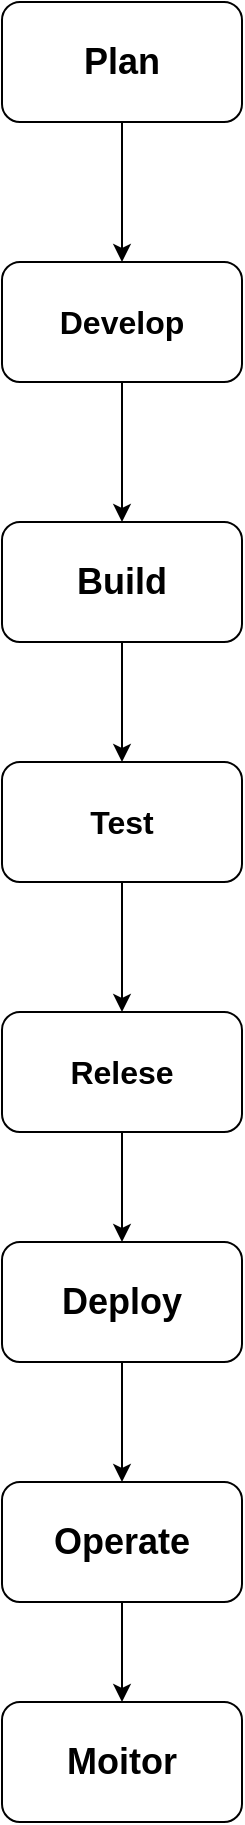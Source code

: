 <mxfile version="28.0.7">
  <diagram name="Page-1" id="A3NJGmJDaoIs_opcloOI">
    <mxGraphModel dx="1042" dy="527" grid="1" gridSize="10" guides="1" tooltips="1" connect="1" arrows="1" fold="1" page="1" pageScale="1" pageWidth="827" pageHeight="1169" math="0" shadow="0">
      <root>
        <mxCell id="0" />
        <mxCell id="1" parent="0" />
        <mxCell id="aNlcNVNQjMSgE416b1j--8" value="" style="edgeStyle=orthogonalEdgeStyle;rounded=0;orthogonalLoop=1;jettySize=auto;html=1;" edge="1" parent="1" source="aNlcNVNQjMSgE416b1j--1" target="aNlcNVNQjMSgE416b1j--2">
          <mxGeometry relative="1" as="geometry" />
        </mxCell>
        <mxCell id="aNlcNVNQjMSgE416b1j--1" value="&lt;b&gt;&lt;font style=&quot;font-size: 18px;&quot;&gt;Plan&lt;/font&gt;&lt;/b&gt;" style="rounded=1;whiteSpace=wrap;html=1;" vertex="1" parent="1">
          <mxGeometry x="300" y="20" width="120" height="60" as="geometry" />
        </mxCell>
        <mxCell id="aNlcNVNQjMSgE416b1j--9" value="" style="edgeStyle=orthogonalEdgeStyle;rounded=0;orthogonalLoop=1;jettySize=auto;html=1;" edge="1" parent="1" source="aNlcNVNQjMSgE416b1j--2" target="aNlcNVNQjMSgE416b1j--3">
          <mxGeometry relative="1" as="geometry" />
        </mxCell>
        <mxCell id="aNlcNVNQjMSgE416b1j--2" value="&lt;font size=&quot;3&quot;&gt;&lt;b&gt;Develop&lt;/b&gt;&lt;/font&gt;" style="rounded=1;whiteSpace=wrap;html=1;" vertex="1" parent="1">
          <mxGeometry x="300" y="150" width="120" height="60" as="geometry" />
        </mxCell>
        <mxCell id="aNlcNVNQjMSgE416b1j--10" value="" style="edgeStyle=orthogonalEdgeStyle;rounded=0;orthogonalLoop=1;jettySize=auto;html=1;" edge="1" parent="1" source="aNlcNVNQjMSgE416b1j--3" target="aNlcNVNQjMSgE416b1j--4">
          <mxGeometry relative="1" as="geometry" />
        </mxCell>
        <mxCell id="aNlcNVNQjMSgE416b1j--3" value="&lt;font style=&quot;font-size: 18px;&quot;&gt;&lt;b&gt;Build&lt;/b&gt;&lt;/font&gt;" style="rounded=1;whiteSpace=wrap;html=1;" vertex="1" parent="1">
          <mxGeometry x="300" y="280" width="120" height="60" as="geometry" />
        </mxCell>
        <mxCell id="aNlcNVNQjMSgE416b1j--6" value="" style="edgeStyle=orthogonalEdgeStyle;rounded=0;orthogonalLoop=1;jettySize=auto;html=1;" edge="1" parent="1" source="aNlcNVNQjMSgE416b1j--4" target="aNlcNVNQjMSgE416b1j--5">
          <mxGeometry relative="1" as="geometry" />
        </mxCell>
        <mxCell id="aNlcNVNQjMSgE416b1j--4" value="&lt;font size=&quot;3&quot;&gt;&lt;b&gt;Test&lt;/b&gt;&lt;/font&gt;" style="rounded=1;whiteSpace=wrap;html=1;" vertex="1" parent="1">
          <mxGeometry x="300" y="400" width="120" height="60" as="geometry" />
        </mxCell>
        <mxCell id="aNlcNVNQjMSgE416b1j--11" value="" style="edgeStyle=orthogonalEdgeStyle;rounded=0;orthogonalLoop=1;jettySize=auto;html=1;" edge="1" parent="1" source="aNlcNVNQjMSgE416b1j--5" target="aNlcNVNQjMSgE416b1j--7">
          <mxGeometry relative="1" as="geometry" />
        </mxCell>
        <mxCell id="aNlcNVNQjMSgE416b1j--5" value="&lt;font size=&quot;3&quot;&gt;&lt;b&gt;Relese&lt;/b&gt;&lt;/font&gt;" style="rounded=1;whiteSpace=wrap;html=1;" vertex="1" parent="1">
          <mxGeometry x="300" y="525" width="120" height="60" as="geometry" />
        </mxCell>
        <mxCell id="aNlcNVNQjMSgE416b1j--14" value="" style="edgeStyle=orthogonalEdgeStyle;rounded=0;orthogonalLoop=1;jettySize=auto;html=1;" edge="1" parent="1" source="aNlcNVNQjMSgE416b1j--7" target="aNlcNVNQjMSgE416b1j--13">
          <mxGeometry relative="1" as="geometry" />
        </mxCell>
        <mxCell id="aNlcNVNQjMSgE416b1j--7" value="&lt;b&gt;&lt;font style=&quot;font-size: 18px;&quot;&gt;Deploy&lt;/font&gt;&lt;/b&gt;" style="rounded=1;whiteSpace=wrap;html=1;" vertex="1" parent="1">
          <mxGeometry x="300" y="640" width="120" height="60" as="geometry" />
        </mxCell>
        <mxCell id="aNlcNVNQjMSgE416b1j--12" value="&lt;b&gt;&lt;font style=&quot;font-size: 18px;&quot;&gt;Moitor&lt;/font&gt;&lt;/b&gt;" style="rounded=1;whiteSpace=wrap;html=1;" vertex="1" parent="1">
          <mxGeometry x="300" y="870" width="120" height="60" as="geometry" />
        </mxCell>
        <mxCell id="aNlcNVNQjMSgE416b1j--15" value="" style="edgeStyle=orthogonalEdgeStyle;rounded=0;orthogonalLoop=1;jettySize=auto;html=1;" edge="1" parent="1" source="aNlcNVNQjMSgE416b1j--13" target="aNlcNVNQjMSgE416b1j--12">
          <mxGeometry relative="1" as="geometry" />
        </mxCell>
        <mxCell id="aNlcNVNQjMSgE416b1j--13" value="&lt;b&gt;&lt;font style=&quot;font-size: 18px;&quot;&gt;Operate&lt;/font&gt;&lt;/b&gt;" style="rounded=1;whiteSpace=wrap;html=1;" vertex="1" parent="1">
          <mxGeometry x="300" y="760" width="120" height="60" as="geometry" />
        </mxCell>
      </root>
    </mxGraphModel>
  </diagram>
</mxfile>
